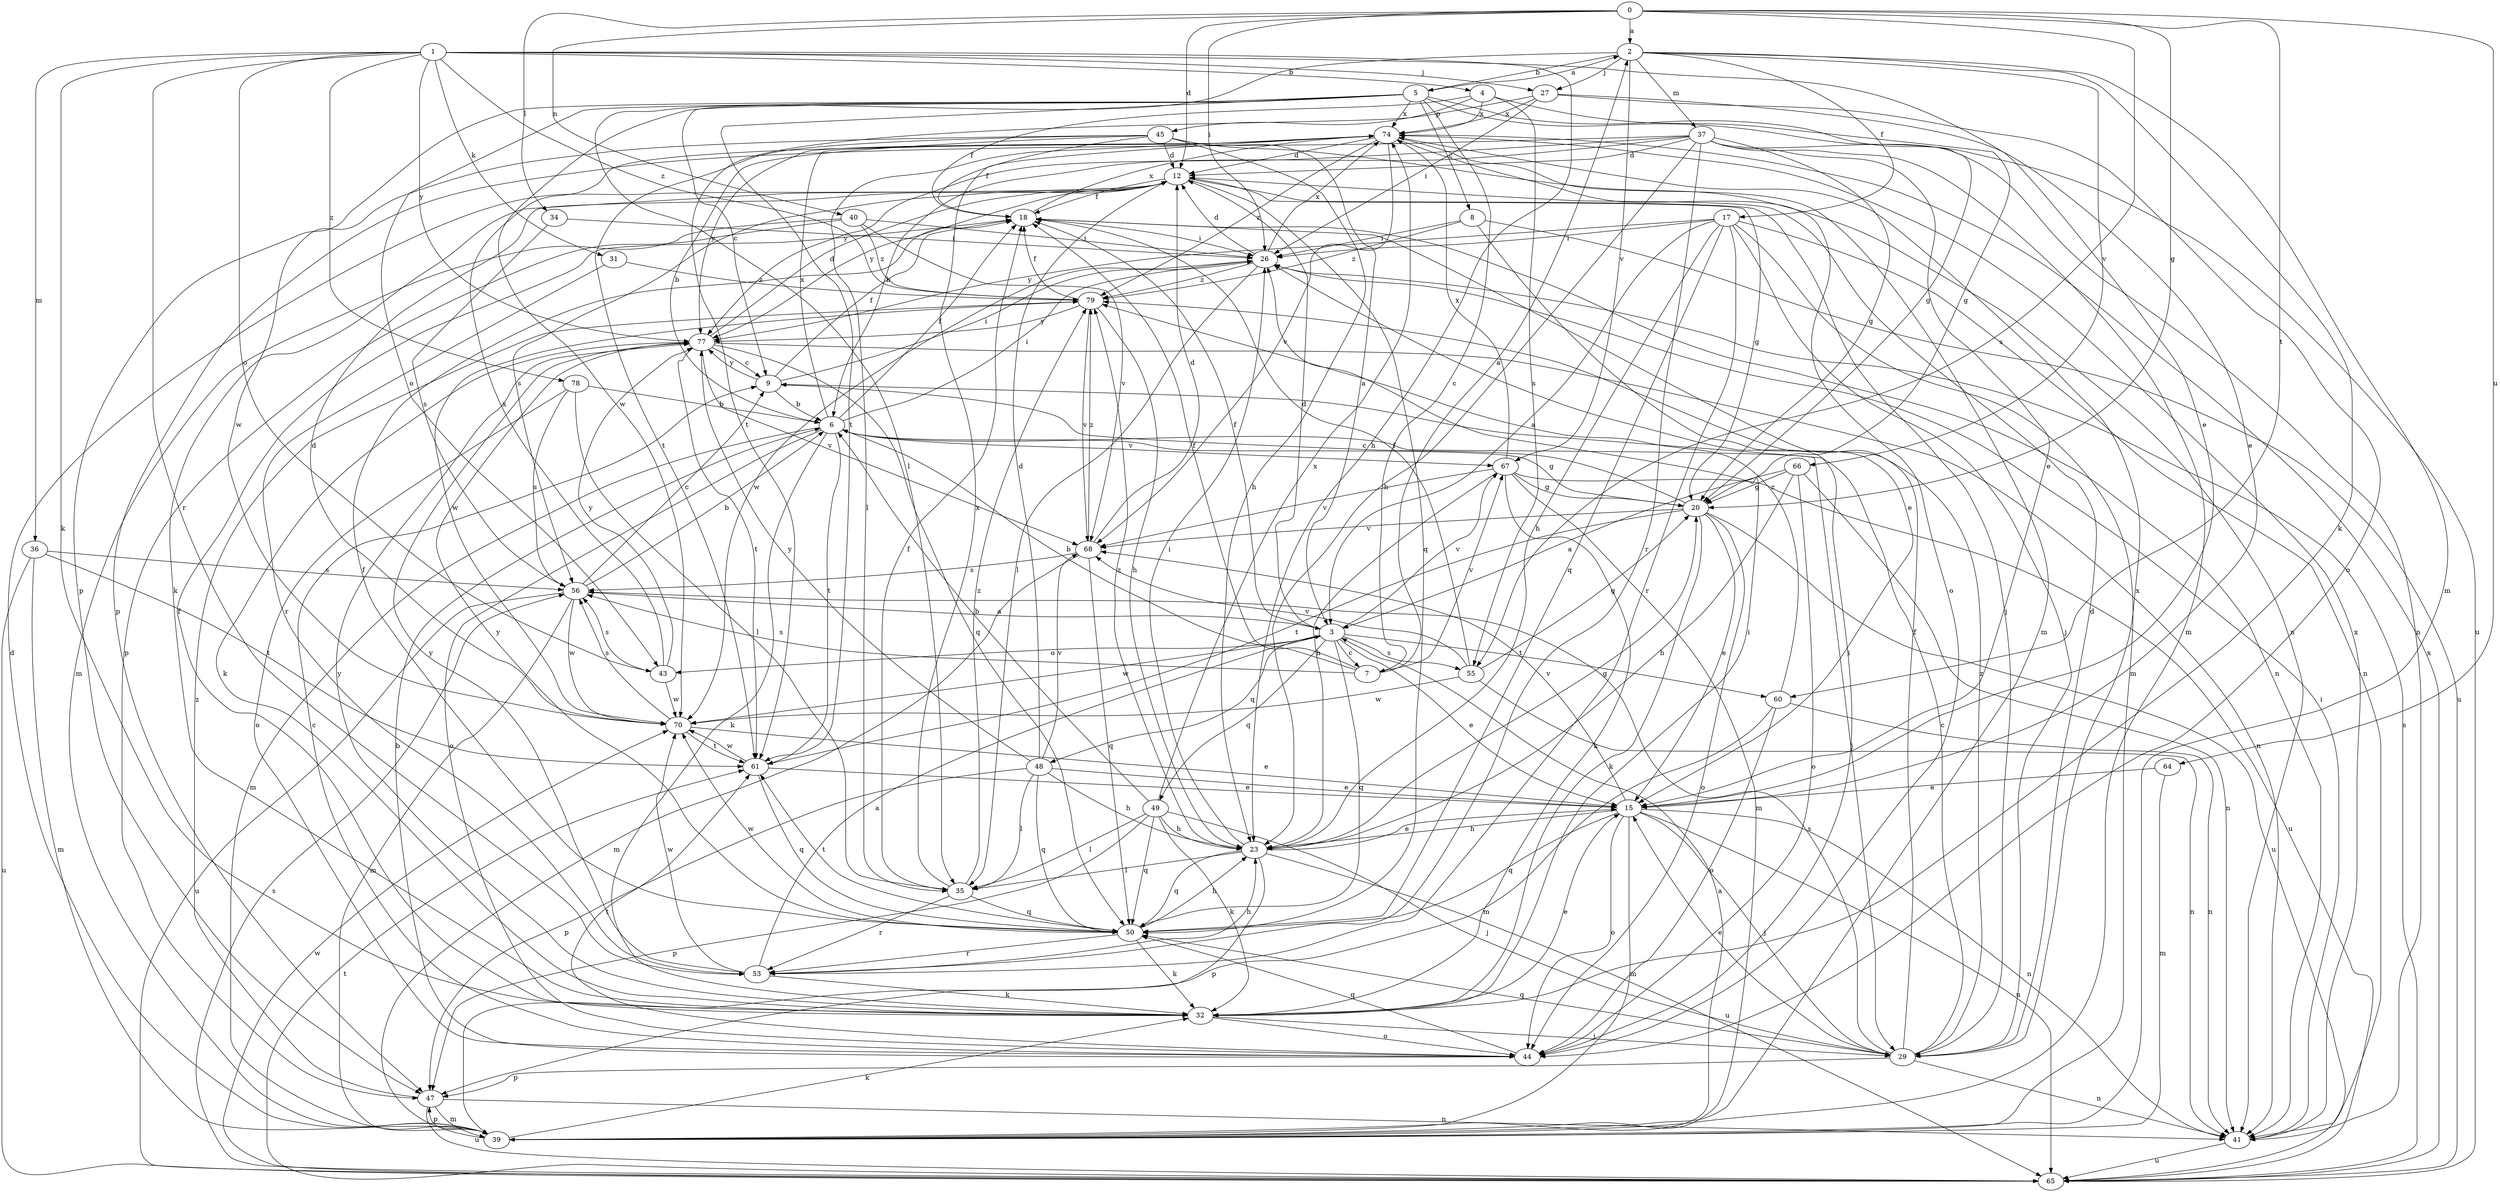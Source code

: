 strict digraph  {
0;
1;
2;
3;
4;
5;
6;
7;
8;
9;
12;
15;
17;
18;
20;
23;
26;
27;
29;
31;
32;
34;
35;
36;
37;
39;
40;
41;
43;
44;
45;
47;
48;
49;
50;
53;
55;
56;
60;
61;
64;
65;
66;
67;
68;
70;
74;
77;
78;
79;
0 -> 2  [label=a];
0 -> 12  [label=d];
0 -> 20  [label=g];
0 -> 26  [label=i];
0 -> 34  [label=l];
0 -> 40  [label=n];
0 -> 55  [label=s];
0 -> 60  [label=t];
0 -> 64  [label=u];
1 -> 4  [label=b];
1 -> 15  [label=e];
1 -> 23  [label=h];
1 -> 27  [label=j];
1 -> 31  [label=k];
1 -> 32  [label=k];
1 -> 36  [label=m];
1 -> 43  [label=o];
1 -> 53  [label=r];
1 -> 77  [label=y];
1 -> 78  [label=z];
1 -> 79  [label=z];
2 -> 5  [label=b];
2 -> 17  [label=f];
2 -> 27  [label=j];
2 -> 32  [label=k];
2 -> 35  [label=l];
2 -> 37  [label=m];
2 -> 39  [label=m];
2 -> 66  [label=v];
2 -> 67  [label=v];
3 -> 7  [label=c];
3 -> 12  [label=d];
3 -> 15  [label=e];
3 -> 18  [label=f];
3 -> 43  [label=o];
3 -> 48  [label=q];
3 -> 49  [label=q];
3 -> 50  [label=q];
3 -> 55  [label=s];
3 -> 60  [label=t];
3 -> 67  [label=v];
3 -> 70  [label=w];
4 -> 18  [label=f];
4 -> 20  [label=g];
4 -> 45  [label=p];
4 -> 55  [label=s];
4 -> 74  [label=x];
5 -> 2  [label=a];
5 -> 7  [label=c];
5 -> 8  [label=c];
5 -> 9  [label=c];
5 -> 20  [label=g];
5 -> 43  [label=o];
5 -> 47  [label=p];
5 -> 61  [label=t];
5 -> 65  [label=u];
5 -> 70  [label=w];
5 -> 74  [label=x];
6 -> 18  [label=f];
6 -> 20  [label=g];
6 -> 26  [label=i];
6 -> 29  [label=j];
6 -> 32  [label=k];
6 -> 39  [label=m];
6 -> 44  [label=o];
6 -> 61  [label=t];
6 -> 67  [label=v];
6 -> 74  [label=x];
7 -> 2  [label=a];
7 -> 6  [label=b];
7 -> 18  [label=f];
7 -> 56  [label=s];
7 -> 67  [label=v];
8 -> 15  [label=e];
8 -> 26  [label=i];
8 -> 65  [label=u];
8 -> 79  [label=z];
9 -> 6  [label=b];
9 -> 18  [label=f];
9 -> 26  [label=i];
9 -> 77  [label=y];
12 -> 18  [label=f];
12 -> 20  [label=g];
12 -> 29  [label=j];
12 -> 32  [label=k];
12 -> 50  [label=q];
12 -> 56  [label=s];
12 -> 77  [label=y];
15 -> 23  [label=h];
15 -> 29  [label=j];
15 -> 39  [label=m];
15 -> 41  [label=n];
15 -> 44  [label=o];
15 -> 50  [label=q];
15 -> 65  [label=u];
15 -> 68  [label=v];
17 -> 3  [label=a];
17 -> 23  [label=h];
17 -> 26  [label=i];
17 -> 29  [label=j];
17 -> 39  [label=m];
17 -> 41  [label=n];
17 -> 50  [label=q];
17 -> 53  [label=r];
17 -> 77  [label=y];
18 -> 26  [label=i];
18 -> 41  [label=n];
18 -> 74  [label=x];
20 -> 9  [label=c];
20 -> 15  [label=e];
20 -> 32  [label=k];
20 -> 44  [label=o];
20 -> 61  [label=t];
20 -> 65  [label=u];
20 -> 68  [label=v];
23 -> 15  [label=e];
23 -> 20  [label=g];
23 -> 26  [label=i];
23 -> 35  [label=l];
23 -> 47  [label=p];
23 -> 50  [label=q];
23 -> 65  [label=u];
23 -> 79  [label=z];
26 -> 12  [label=d];
26 -> 35  [label=l];
26 -> 70  [label=w];
26 -> 74  [label=x];
26 -> 79  [label=z];
26 -> 65  [label=s];
27 -> 15  [label=e];
27 -> 26  [label=i];
27 -> 44  [label=o];
27 -> 61  [label=t];
27 -> 74  [label=x];
29 -> 9  [label=c];
29 -> 12  [label=d];
29 -> 15  [label=e];
29 -> 18  [label=f];
29 -> 41  [label=n];
29 -> 47  [label=p];
29 -> 50  [label=q];
29 -> 56  [label=s];
29 -> 74  [label=x];
29 -> 79  [label=z];
31 -> 53  [label=r];
31 -> 79  [label=z];
32 -> 15  [label=e];
32 -> 18  [label=f];
32 -> 26  [label=i];
32 -> 29  [label=j];
32 -> 44  [label=o];
32 -> 77  [label=y];
34 -> 26  [label=i];
34 -> 56  [label=s];
35 -> 18  [label=f];
35 -> 50  [label=q];
35 -> 53  [label=r];
35 -> 74  [label=x];
35 -> 79  [label=z];
36 -> 39  [label=m];
36 -> 56  [label=s];
36 -> 61  [label=t];
36 -> 65  [label=u];
37 -> 6  [label=b];
37 -> 12  [label=d];
37 -> 15  [label=e];
37 -> 20  [label=g];
37 -> 23  [label=h];
37 -> 39  [label=m];
37 -> 41  [label=n];
37 -> 47  [label=p];
37 -> 53  [label=r];
37 -> 77  [label=y];
39 -> 3  [label=a];
39 -> 12  [label=d];
39 -> 32  [label=k];
39 -> 47  [label=p];
40 -> 26  [label=i];
40 -> 39  [label=m];
40 -> 47  [label=p];
40 -> 68  [label=v];
40 -> 79  [label=z];
41 -> 26  [label=i];
41 -> 65  [label=u];
41 -> 74  [label=x];
43 -> 56  [label=s];
43 -> 70  [label=w];
43 -> 74  [label=x];
43 -> 77  [label=y];
44 -> 6  [label=b];
44 -> 9  [label=c];
44 -> 26  [label=i];
44 -> 50  [label=q];
44 -> 61  [label=t];
45 -> 3  [label=a];
45 -> 6  [label=b];
45 -> 12  [label=d];
45 -> 18  [label=f];
45 -> 23  [label=h];
45 -> 41  [label=n];
45 -> 61  [label=t];
45 -> 70  [label=w];
47 -> 39  [label=m];
47 -> 41  [label=n];
47 -> 65  [label=u];
47 -> 79  [label=z];
48 -> 12  [label=d];
48 -> 15  [label=e];
48 -> 23  [label=h];
48 -> 35  [label=l];
48 -> 47  [label=p];
48 -> 50  [label=q];
48 -> 68  [label=v];
48 -> 77  [label=y];
49 -> 6  [label=b];
49 -> 23  [label=h];
49 -> 29  [label=j];
49 -> 32  [label=k];
49 -> 35  [label=l];
49 -> 47  [label=p];
49 -> 50  [label=q];
49 -> 74  [label=x];
50 -> 18  [label=f];
50 -> 23  [label=h];
50 -> 32  [label=k];
50 -> 53  [label=r];
50 -> 61  [label=t];
50 -> 70  [label=w];
50 -> 77  [label=y];
53 -> 3  [label=a];
53 -> 23  [label=h];
53 -> 32  [label=k];
53 -> 70  [label=w];
53 -> 77  [label=y];
55 -> 18  [label=f];
55 -> 20  [label=g];
55 -> 41  [label=n];
55 -> 68  [label=v];
55 -> 70  [label=w];
56 -> 3  [label=a];
56 -> 6  [label=b];
56 -> 9  [label=c];
56 -> 39  [label=m];
56 -> 65  [label=u];
56 -> 70  [label=w];
60 -> 39  [label=m];
60 -> 41  [label=n];
60 -> 44  [label=o];
60 -> 79  [label=z];
61 -> 15  [label=e];
61 -> 50  [label=q];
61 -> 70  [label=w];
64 -> 15  [label=e];
64 -> 39  [label=m];
65 -> 56  [label=s];
65 -> 61  [label=t];
65 -> 70  [label=w];
65 -> 74  [label=x];
66 -> 3  [label=a];
66 -> 20  [label=g];
66 -> 23  [label=h];
66 -> 41  [label=n];
66 -> 44  [label=o];
67 -> 20  [label=g];
67 -> 23  [label=h];
67 -> 32  [label=k];
67 -> 39  [label=m];
67 -> 65  [label=u];
67 -> 68  [label=v];
67 -> 74  [label=x];
68 -> 12  [label=d];
68 -> 39  [label=m];
68 -> 50  [label=q];
68 -> 56  [label=s];
68 -> 79  [label=z];
70 -> 12  [label=d];
70 -> 15  [label=e];
70 -> 56  [label=s];
70 -> 61  [label=t];
74 -> 12  [label=d];
74 -> 35  [label=l];
74 -> 39  [label=m];
74 -> 44  [label=o];
74 -> 68  [label=v];
74 -> 77  [label=y];
74 -> 79  [label=z];
77 -> 9  [label=c];
77 -> 12  [label=d];
77 -> 32  [label=k];
77 -> 41  [label=n];
77 -> 50  [label=q];
77 -> 61  [label=t];
77 -> 68  [label=v];
78 -> 6  [label=b];
78 -> 35  [label=l];
78 -> 44  [label=o];
78 -> 56  [label=s];
79 -> 18  [label=f];
79 -> 23  [label=h];
79 -> 68  [label=v];
79 -> 70  [label=w];
79 -> 77  [label=y];
}
